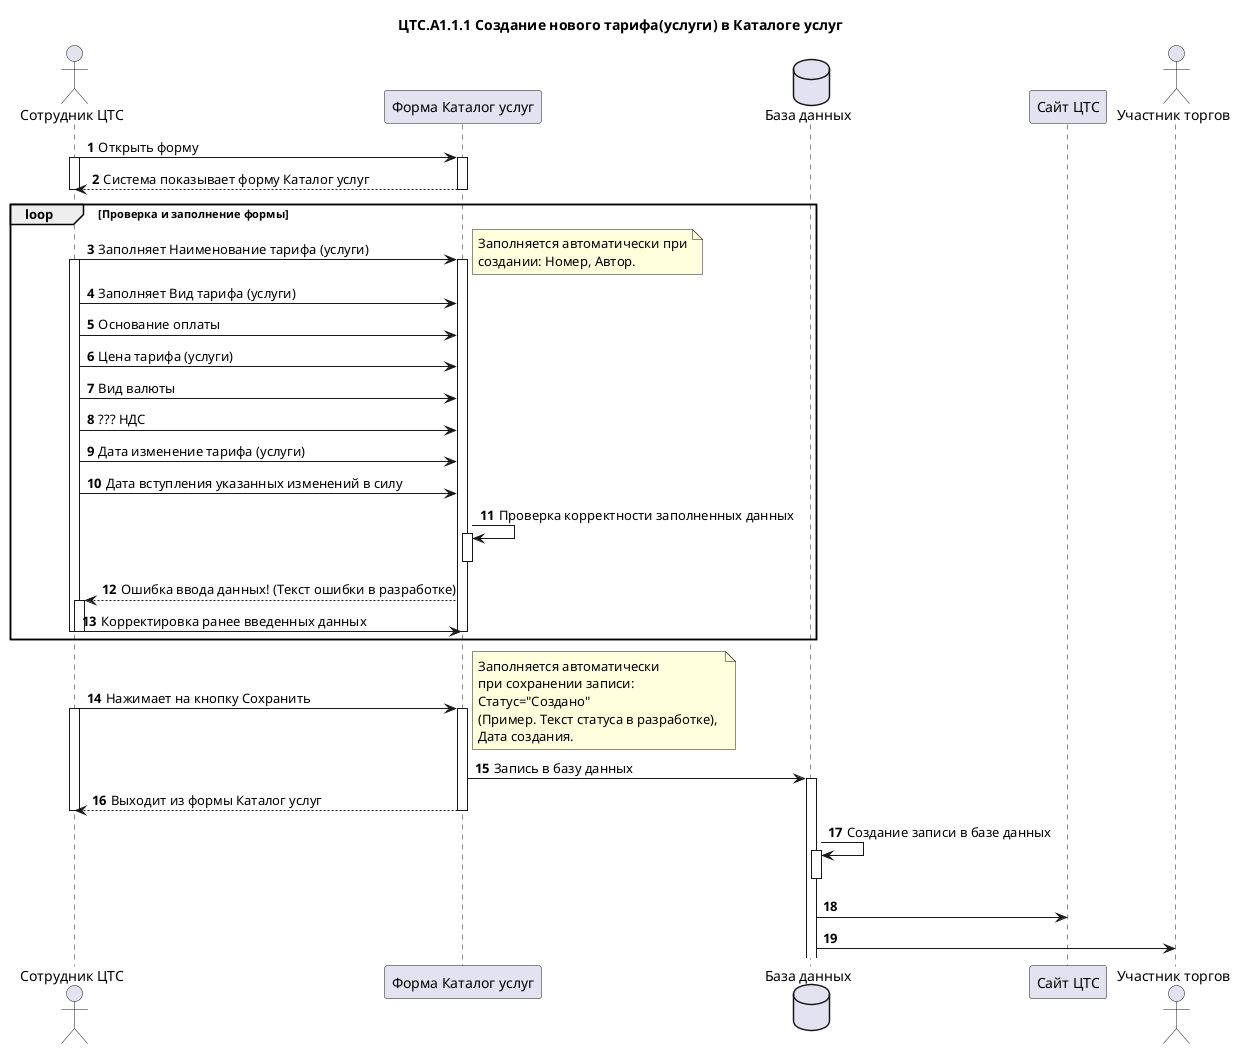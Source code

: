 @startuml "ЦТС.A1.1 Новый тариф (услуга)"
title "ЦТС.А1.1.1 Создание нового тарифа(услуги) в Каталоге услуг"
actor "Сотрудник ЦТС" as UserCTS
participant "Форма Каталог услуг" as СatalogService
database "База данных" as Database
participant "Сайт ЦТС" as SiteCTS
actor "Участник торгов" as User

autonumber

autonumber
UserCTS -> СatalogService: Открыть форму
activate UserCTS
activate СatalogService

СatalogService-->UserCTS: Система показывает форму Каталог услуг
deactivate UserCTS
deactivate СatalogService

loop Проверка и заполнение формы
 
    UserCTS->СatalogService: Заполняет Наименование тарифа (услуги)
    
    activate UserCTS
    activate СatalogService
    
    note right
    Заполняется автоматически при
    создании: Номер, Автор.
    end note

    UserCTS->СatalogService: Заполняет Вид тарифа (услуги)
    UserCTS->СatalogService: Основание оплаты
    UserCTS->СatalogService: Цена тарифа (услуги)
    UserCTS->СatalogService: Вид валюты
    UserCTS->СatalogService: ??? НДС

    UserCTS->СatalogService: Дата изменение тарифа (услуги)
    UserCTS->СatalogService: Дата вступления указанных изменений в силу

    СatalogService -> СatalogService: Проверка корректности заполненных данных 
    activate СatalogService
    deactivate СatalogService
    СatalogService --> UserCTS: Ошибка ввода данных! (Текст ошибки в разработке) 
 
    activate UserCTS
    UserCTS->СatalogService: Корректировка ранее введенных данных
    deactivate UserCTS
deactivate UserCTS
deactivate СatalogService
end

UserCTS->СatalogService: Нажимает на кнопку Сохранить
activate UserCTS
activate СatalogService
note right
    Заполняется автоматически 
    при сохранении записи: 
    Статус="Создано"
    (Пример. Текст статуса в разработке), 
    Дата создания.
end note

СatalogService->Database: Запись в базу данных
activate Database
СatalogService-->UserCTS: Выходит из формы Каталог услуг

deactivate UserCTS
deactivate СatalogService

Database->Database: Создание записи в базе данных

activate Database
deactivate Database

Database->SiteCTS:
Database->User:

@enduml